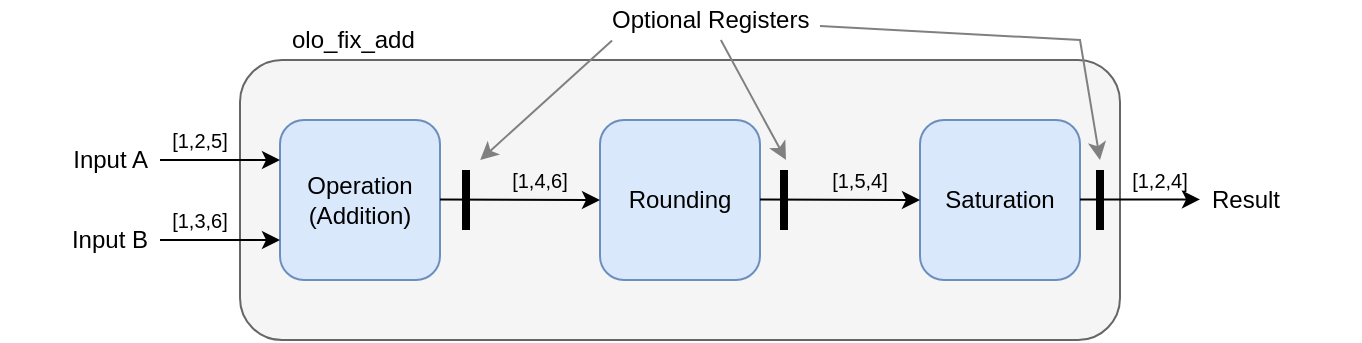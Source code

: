 <mxfile version="26.0.9">
  <diagram name="Page-1" id="QvG4dtfnTvjtI5_szlY5">
    <mxGraphModel dx="821" dy="578" grid="1" gridSize="10" guides="1" tooltips="1" connect="1" arrows="1" fold="1" page="1" pageScale="1" pageWidth="850" pageHeight="1100" math="0" shadow="0">
      <root>
        <mxCell id="0" />
        <mxCell id="1" parent="0" />
        <mxCell id="zfiHKtJej-UQ12oJ4Emu-4" value="" style="rounded=1;whiteSpace=wrap;html=1;fillColor=#f5f5f5;fontColor=#333333;strokeColor=#666666;" vertex="1" parent="1">
          <mxGeometry x="220" y="90" width="440" height="140" as="geometry" />
        </mxCell>
        <mxCell id="zfiHKtJej-UQ12oJ4Emu-1" value="Operation&lt;div&gt;(Addition)&lt;/div&gt;" style="rounded=1;whiteSpace=wrap;html=1;fillColor=#dae8fc;strokeColor=#6c8ebf;" vertex="1" parent="1">
          <mxGeometry x="240" y="120" width="80" height="80" as="geometry" />
        </mxCell>
        <mxCell id="zfiHKtJej-UQ12oJ4Emu-2" value="Rounding" style="rounded=1;whiteSpace=wrap;html=1;fillColor=#dae8fc;strokeColor=#6c8ebf;" vertex="1" parent="1">
          <mxGeometry x="400" y="120" width="80" height="80" as="geometry" />
        </mxCell>
        <mxCell id="zfiHKtJej-UQ12oJ4Emu-3" value="Saturation" style="rounded=1;whiteSpace=wrap;html=1;fillColor=#dae8fc;strokeColor=#6c8ebf;" vertex="1" parent="1">
          <mxGeometry x="560" y="120" width="80" height="80" as="geometry" />
        </mxCell>
        <mxCell id="zfiHKtJej-UQ12oJ4Emu-5" value="" style="endArrow=classic;html=1;rounded=0;" edge="1" parent="1">
          <mxGeometry width="50" height="50" relative="1" as="geometry">
            <mxPoint x="180" y="140" as="sourcePoint" />
            <mxPoint x="240" y="140" as="targetPoint" />
          </mxGeometry>
        </mxCell>
        <mxCell id="zfiHKtJej-UQ12oJ4Emu-6" value="" style="endArrow=classic;html=1;rounded=0;" edge="1" parent="1">
          <mxGeometry width="50" height="50" relative="1" as="geometry">
            <mxPoint x="180" y="180" as="sourcePoint" />
            <mxPoint x="240" y="180" as="targetPoint" />
          </mxGeometry>
        </mxCell>
        <mxCell id="zfiHKtJej-UQ12oJ4Emu-7" value="" style="endArrow=classic;html=1;rounded=0;entryX=0;entryY=0.5;entryDx=0;entryDy=0;" edge="1" parent="1" target="zfiHKtJej-UQ12oJ4Emu-2">
          <mxGeometry width="50" height="50" relative="1" as="geometry">
            <mxPoint x="320" y="159.71" as="sourcePoint" />
            <mxPoint x="380" y="159.71" as="targetPoint" />
          </mxGeometry>
        </mxCell>
        <mxCell id="zfiHKtJej-UQ12oJ4Emu-8" value="" style="endArrow=classic;html=1;rounded=0;entryX=0;entryY=0.5;entryDx=0;entryDy=0;" edge="1" parent="1" target="zfiHKtJej-UQ12oJ4Emu-3">
          <mxGeometry width="50" height="50" relative="1" as="geometry">
            <mxPoint x="480" y="159.71" as="sourcePoint" />
            <mxPoint x="540" y="159.71" as="targetPoint" />
          </mxGeometry>
        </mxCell>
        <mxCell id="zfiHKtJej-UQ12oJ4Emu-10" value="" style="endArrow=classic;html=1;rounded=0;" edge="1" parent="1">
          <mxGeometry width="50" height="50" relative="1" as="geometry">
            <mxPoint x="640" y="159.71" as="sourcePoint" />
            <mxPoint x="700" y="159.71" as="targetPoint" />
          </mxGeometry>
        </mxCell>
        <mxCell id="zfiHKtJej-UQ12oJ4Emu-11" value="Input A" style="text;strokeColor=none;fillColor=none;align=right;verticalAlign=middle;spacingLeft=4;spacingRight=4;overflow=hidden;points=[[0,0.5],[1,0.5]];portConstraint=eastwest;rotatable=0;whiteSpace=wrap;html=1;" vertex="1" parent="1">
          <mxGeometry x="100" y="130" width="80" height="20" as="geometry" />
        </mxCell>
        <mxCell id="zfiHKtJej-UQ12oJ4Emu-12" value="Input B" style="text;strokeColor=none;fillColor=none;align=right;verticalAlign=middle;spacingLeft=4;spacingRight=4;overflow=hidden;points=[[0,0.5],[1,0.5]];portConstraint=eastwest;rotatable=0;whiteSpace=wrap;html=1;" vertex="1" parent="1">
          <mxGeometry x="100" y="170" width="80" height="20" as="geometry" />
        </mxCell>
        <mxCell id="zfiHKtJej-UQ12oJ4Emu-13" value="Result" style="text;strokeColor=none;fillColor=none;align=left;verticalAlign=middle;spacingLeft=4;spacingRight=4;overflow=hidden;points=[[0,0.5],[1,0.5]];portConstraint=eastwest;rotatable=0;whiteSpace=wrap;html=1;" vertex="1" parent="1">
          <mxGeometry x="700" y="150" width="80" height="20" as="geometry" />
        </mxCell>
        <mxCell id="zfiHKtJej-UQ12oJ4Emu-14" value="olo_fix_add" style="text;strokeColor=none;fillColor=none;align=left;verticalAlign=middle;spacingLeft=4;spacingRight=4;overflow=hidden;points=[[0,0.5],[1,0.5]];portConstraint=eastwest;rotatable=0;whiteSpace=wrap;html=1;" vertex="1" parent="1">
          <mxGeometry x="240" y="70" width="80" height="20" as="geometry" />
        </mxCell>
        <mxCell id="zfiHKtJej-UQ12oJ4Emu-16" value="[1,2,5]" style="text;strokeColor=none;fillColor=none;align=center;verticalAlign=middle;spacingLeft=4;spacingRight=4;overflow=hidden;points=[[0,0.5],[1,0.5]];portConstraint=eastwest;rotatable=0;whiteSpace=wrap;html=1;fontSize=10;" vertex="1" parent="1">
          <mxGeometry x="180" y="120" width="40" height="20" as="geometry" />
        </mxCell>
        <mxCell id="zfiHKtJej-UQ12oJ4Emu-18" value="[1,3,6]" style="text;strokeColor=none;fillColor=none;align=center;verticalAlign=middle;spacingLeft=4;spacingRight=4;overflow=hidden;points=[[0,0.5],[1,0.5]];portConstraint=eastwest;rotatable=0;whiteSpace=wrap;html=1;fontSize=10;" vertex="1" parent="1">
          <mxGeometry x="180" y="160" width="40" height="20" as="geometry" />
        </mxCell>
        <mxCell id="zfiHKtJej-UQ12oJ4Emu-19" value="[1,4,6]" style="text;strokeColor=none;fillColor=none;align=center;verticalAlign=middle;spacingLeft=4;spacingRight=4;overflow=hidden;points=[[0,0.5],[1,0.5]];portConstraint=eastwest;rotatable=0;whiteSpace=wrap;html=1;fontSize=10;" vertex="1" parent="1">
          <mxGeometry x="350" y="140" width="40" height="20" as="geometry" />
        </mxCell>
        <mxCell id="zfiHKtJej-UQ12oJ4Emu-20" value="[1,5,4]" style="text;strokeColor=none;fillColor=none;align=center;verticalAlign=middle;spacingLeft=4;spacingRight=4;overflow=hidden;points=[[0,0.5],[1,0.5]];portConstraint=eastwest;rotatable=0;whiteSpace=wrap;html=1;fontSize=10;" vertex="1" parent="1">
          <mxGeometry x="510" y="140" width="40" height="20" as="geometry" />
        </mxCell>
        <mxCell id="zfiHKtJej-UQ12oJ4Emu-21" value="[1,2,4]" style="text;strokeColor=none;fillColor=none;align=center;verticalAlign=middle;spacingLeft=4;spacingRight=4;overflow=hidden;points=[[0,0.5],[1,0.5]];portConstraint=eastwest;rotatable=0;whiteSpace=wrap;html=1;fontSize=10;" vertex="1" parent="1">
          <mxGeometry x="660" y="140" width="40" height="20" as="geometry" />
        </mxCell>
        <mxCell id="zfiHKtJej-UQ12oJ4Emu-23" value="" style="endArrow=none;html=1;rounded=0;strokeWidth=4;entryX=0;entryY=1;entryDx=0;entryDy=0;" edge="1" parent="1">
          <mxGeometry width="50" height="50" relative="1" as="geometry">
            <mxPoint x="333" y="175" as="sourcePoint" />
            <mxPoint x="333" y="145" as="targetPoint" />
          </mxGeometry>
        </mxCell>
        <mxCell id="zfiHKtJej-UQ12oJ4Emu-24" value="" style="endArrow=none;html=1;rounded=0;strokeWidth=4;entryX=0;entryY=1;entryDx=0;entryDy=0;" edge="1" parent="1">
          <mxGeometry width="50" height="50" relative="1" as="geometry">
            <mxPoint x="492" y="175" as="sourcePoint" />
            <mxPoint x="492" y="145" as="targetPoint" />
          </mxGeometry>
        </mxCell>
        <mxCell id="zfiHKtJej-UQ12oJ4Emu-26" value="" style="endArrow=none;html=1;rounded=0;strokeWidth=4;entryX=0;entryY=1;entryDx=0;entryDy=0;" edge="1" parent="1">
          <mxGeometry width="50" height="50" relative="1" as="geometry">
            <mxPoint x="650" y="175" as="sourcePoint" />
            <mxPoint x="650" y="145" as="targetPoint" />
          </mxGeometry>
        </mxCell>
        <mxCell id="zfiHKtJej-UQ12oJ4Emu-27" value="Optional Registers" style="text;strokeColor=none;fillColor=none;align=left;verticalAlign=middle;spacingLeft=4;spacingRight=4;overflow=hidden;points=[[0,0.5],[1,0.5]];portConstraint=eastwest;rotatable=0;whiteSpace=wrap;html=1;" vertex="1" parent="1">
          <mxGeometry x="400" y="60" width="110" height="20" as="geometry" />
        </mxCell>
        <mxCell id="zfiHKtJej-UQ12oJ4Emu-29" value="" style="endArrow=classic;html=1;rounded=0;strokeColor=#808080;entryX=0.273;entryY=0.357;entryDx=0;entryDy=0;entryPerimeter=0;exitX=0.055;exitY=1.01;exitDx=0;exitDy=0;exitPerimeter=0;" edge="1" parent="1" source="zfiHKtJej-UQ12oJ4Emu-27" target="zfiHKtJej-UQ12oJ4Emu-4">
          <mxGeometry width="50" height="50" relative="1" as="geometry">
            <mxPoint x="340" y="70" as="sourcePoint" />
            <mxPoint x="390" y="20" as="targetPoint" />
          </mxGeometry>
        </mxCell>
        <mxCell id="zfiHKtJej-UQ12oJ4Emu-30" value="" style="endArrow=classic;html=1;rounded=0;strokeColor=#808080;entryX=0.273;entryY=0.357;entryDx=0;entryDy=0;entryPerimeter=0;" edge="1" parent="1" source="zfiHKtJej-UQ12oJ4Emu-27">
          <mxGeometry width="50" height="50" relative="1" as="geometry">
            <mxPoint x="560" y="80" as="sourcePoint" />
            <mxPoint x="493" y="140" as="targetPoint" />
          </mxGeometry>
        </mxCell>
        <mxCell id="zfiHKtJej-UQ12oJ4Emu-31" value="" style="endArrow=classic;html=1;rounded=0;strokeColor=#808080;entryX=0.273;entryY=0.357;entryDx=0;entryDy=0;entryPerimeter=0;" edge="1" parent="1" source="zfiHKtJej-UQ12oJ4Emu-27">
          <mxGeometry width="50" height="50" relative="1" as="geometry">
            <mxPoint x="717" y="80" as="sourcePoint" />
            <mxPoint x="650" y="140" as="targetPoint" />
            <Array as="points">
              <mxPoint x="640" y="80" />
            </Array>
          </mxGeometry>
        </mxCell>
      </root>
    </mxGraphModel>
  </diagram>
</mxfile>
